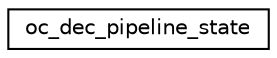 digraph "Graphical Class Hierarchy"
{
  edge [fontname="Helvetica",fontsize="10",labelfontname="Helvetica",labelfontsize="10"];
  node [fontname="Helvetica",fontsize="10",shape=record];
  rankdir="LR";
  Node1 [label="oc_dec_pipeline_state",height=0.2,width=0.4,color="black", fillcolor="white", style="filled",URL="$structoc__dec__pipeline__state.html"];
}
